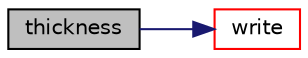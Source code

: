 digraph "thickness"
{
  bgcolor="transparent";
  edge [fontname="Helvetica",fontsize="10",labelfontname="Helvetica",labelfontsize="10"];
  node [fontname="Helvetica",fontsize="10",shape=record];
  rankdir="LR";
  Node60 [label="thickness",height=0.2,width=0.4,color="black", fillcolor="grey75", style="filled", fontcolor="black"];
  Node60 -> Node61 [color="midnightblue",fontsize="10",style="solid",fontname="Helvetica"];
  Node61 [label="write",height=0.2,width=0.4,color="red",URL="$a26241.html#a293fdfec8bdfbd5c3913ab4c9f3454ff",tooltip="Write the polyPatch data as a dictionary. "];
}
